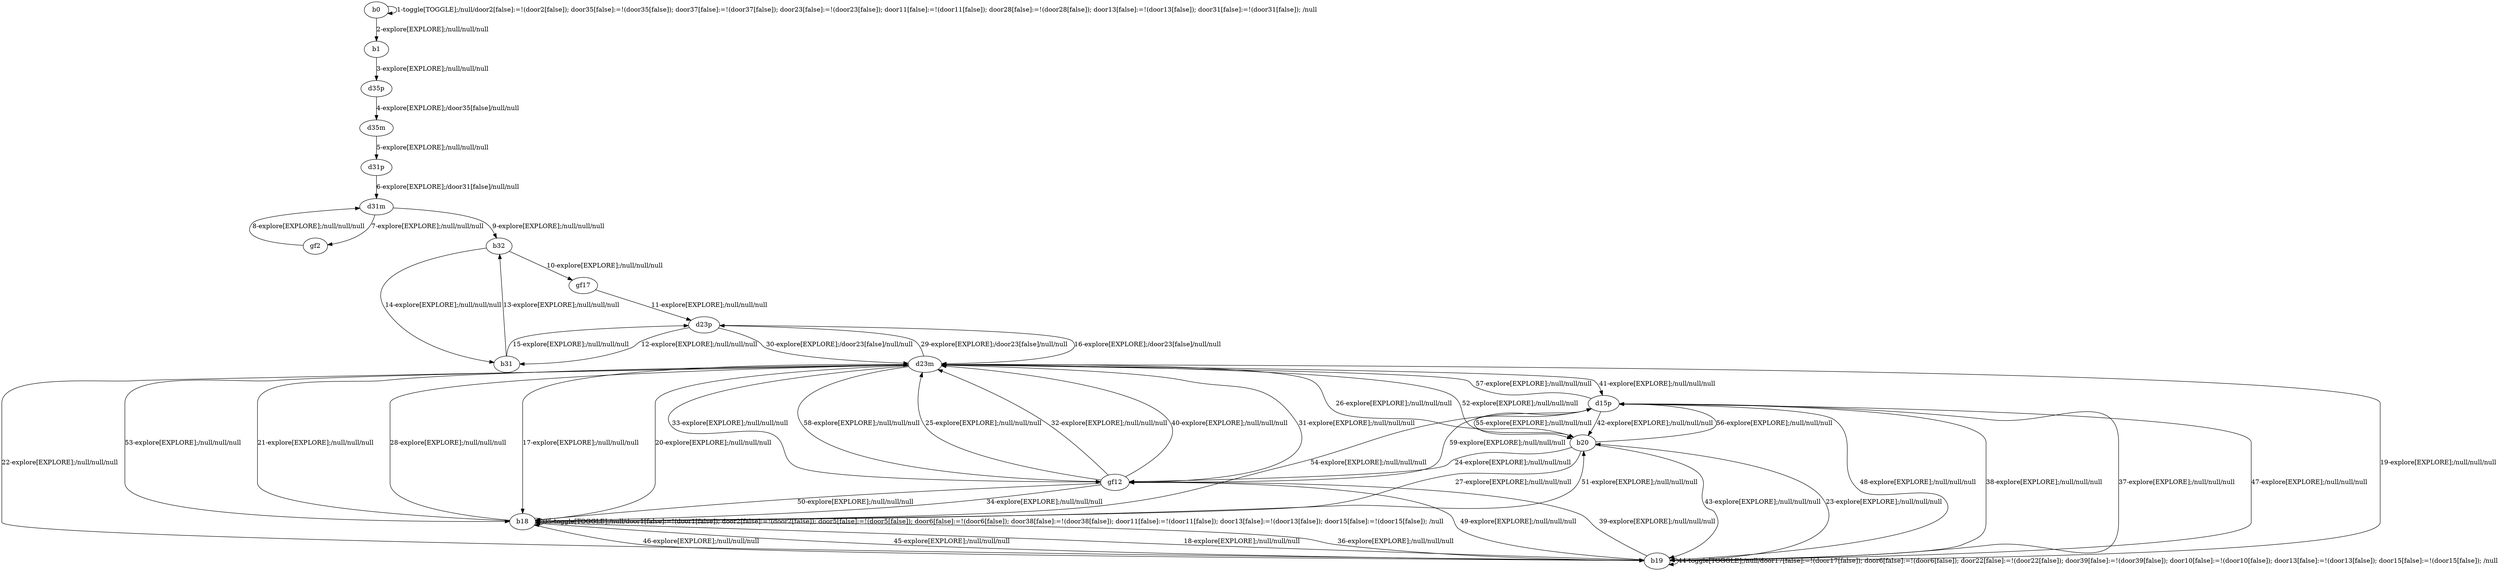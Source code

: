 # Total number of goals covered by this test: 2
# b19 --> b20
# d31m --> gf2

digraph g {
"b0" -> "b0" [label = "1-toggle[TOGGLE];/null/door2[false]:=!(door2[false]); door35[false]:=!(door35[false]); door37[false]:=!(door37[false]); door23[false]:=!(door23[false]); door11[false]:=!(door11[false]); door28[false]:=!(door28[false]); door13[false]:=!(door13[false]); door31[false]:=!(door31[false]); /null"];
"b0" -> "b1" [label = "2-explore[EXPLORE];/null/null/null"];
"b1" -> "d35p" [label = "3-explore[EXPLORE];/null/null/null"];
"d35p" -> "d35m" [label = "4-explore[EXPLORE];/door35[false]/null/null"];
"d35m" -> "d31p" [label = "5-explore[EXPLORE];/null/null/null"];
"d31p" -> "d31m" [label = "6-explore[EXPLORE];/door31[false]/null/null"];
"d31m" -> "gf2" [label = "7-explore[EXPLORE];/null/null/null"];
"gf2" -> "d31m" [label = "8-explore[EXPLORE];/null/null/null"];
"d31m" -> "b32" [label = "9-explore[EXPLORE];/null/null/null"];
"b32" -> "gf17" [label = "10-explore[EXPLORE];/null/null/null"];
"gf17" -> "d23p" [label = "11-explore[EXPLORE];/null/null/null"];
"d23p" -> "b31" [label = "12-explore[EXPLORE];/null/null/null"];
"b31" -> "b32" [label = "13-explore[EXPLORE];/null/null/null"];
"b32" -> "b31" [label = "14-explore[EXPLORE];/null/null/null"];
"b31" -> "d23p" [label = "15-explore[EXPLORE];/null/null/null"];
"d23p" -> "d23m" [label = "16-explore[EXPLORE];/door23[false]/null/null"];
"d23m" -> "b18" [label = "17-explore[EXPLORE];/null/null/null"];
"b18" -> "b19" [label = "18-explore[EXPLORE];/null/null/null"];
"b19" -> "d23m" [label = "19-explore[EXPLORE];/null/null/null"];
"d23m" -> "b18" [label = "20-explore[EXPLORE];/null/null/null"];
"b18" -> "d23m" [label = "21-explore[EXPLORE];/null/null/null"];
"d23m" -> "b19" [label = "22-explore[EXPLORE];/null/null/null"];
"b19" -> "b20" [label = "23-explore[EXPLORE];/null/null/null"];
"b20" -> "gf12" [label = "24-explore[EXPLORE];/null/null/null"];
"gf12" -> "d23m" [label = "25-explore[EXPLORE];/null/null/null"];
"d23m" -> "b20" [label = "26-explore[EXPLORE];/null/null/null"];
"b20" -> "b18" [label = "27-explore[EXPLORE];/null/null/null"];
"b18" -> "d23m" [label = "28-explore[EXPLORE];/null/null/null"];
"d23m" -> "d23p" [label = "29-explore[EXPLORE];/door23[false]/null/null"];
"d23p" -> "d23m" [label = "30-explore[EXPLORE];/door23[false]/null/null"];
"d23m" -> "gf12" [label = "31-explore[EXPLORE];/null/null/null"];
"gf12" -> "d23m" [label = "32-explore[EXPLORE];/null/null/null"];
"d23m" -> "gf12" [label = "33-explore[EXPLORE];/null/null/null"];
"gf12" -> "b18" [label = "34-explore[EXPLORE];/null/null/null"];
"b18" -> "b18" [label = "35-toggle[TOGGLE];/null/door1[false]:=!(door1[false]); door2[false]:=!(door2[false]); door5[false]:=!(door5[false]); door6[false]:=!(door6[false]); door38[false]:=!(door38[false]); door11[false]:=!(door11[false]); door13[false]:=!(door13[false]); door15[false]:=!(door15[false]); /null"];
"b18" -> "b19" [label = "36-explore[EXPLORE];/null/null/null"];
"b19" -> "d15p" [label = "37-explore[EXPLORE];/null/null/null"];
"d15p" -> "b19" [label = "38-explore[EXPLORE];/null/null/null"];
"b19" -> "gf12" [label = "39-explore[EXPLORE];/null/null/null"];
"gf12" -> "d23m" [label = "40-explore[EXPLORE];/null/null/null"];
"d23m" -> "d15p" [label = "41-explore[EXPLORE];/null/null/null"];
"d15p" -> "b20" [label = "42-explore[EXPLORE];/null/null/null"];
"b20" -> "b19" [label = "43-explore[EXPLORE];/null/null/null"];
"b19" -> "b19" [label = "44-toggle[TOGGLE];/null/door17[false]:=!(door17[false]); door6[false]:=!(door6[false]); door22[false]:=!(door22[false]); door39[false]:=!(door39[false]); door10[false]:=!(door10[false]); door13[false]:=!(door13[false]); door15[false]:=!(door15[false]); /null"];
"b19" -> "b18" [label = "45-explore[EXPLORE];/null/null/null"];
"b18" -> "b19" [label = "46-explore[EXPLORE];/null/null/null"];
"b19" -> "d15p" [label = "47-explore[EXPLORE];/null/null/null"];
"d15p" -> "b19" [label = "48-explore[EXPLORE];/null/null/null"];
"b19" -> "gf12" [label = "49-explore[EXPLORE];/null/null/null"];
"gf12" -> "b18" [label = "50-explore[EXPLORE];/null/null/null"];
"b18" -> "b20" [label = "51-explore[EXPLORE];/null/null/null"];
"b20" -> "d23m" [label = "52-explore[EXPLORE];/null/null/null"];
"d23m" -> "b18" [label = "53-explore[EXPLORE];/null/null/null"];
"b18" -> "d15p" [label = "54-explore[EXPLORE];/null/null/null"];
"d15p" -> "b20" [label = "55-explore[EXPLORE];/null/null/null"];
"b20" -> "d15p" [label = "56-explore[EXPLORE];/null/null/null"];
"d15p" -> "d23m" [label = "57-explore[EXPLORE];/null/null/null"];
"d23m" -> "gf12" [label = "58-explore[EXPLORE];/null/null/null"];
"gf12" -> "d15p" [label = "59-explore[EXPLORE];/null/null/null"];
}